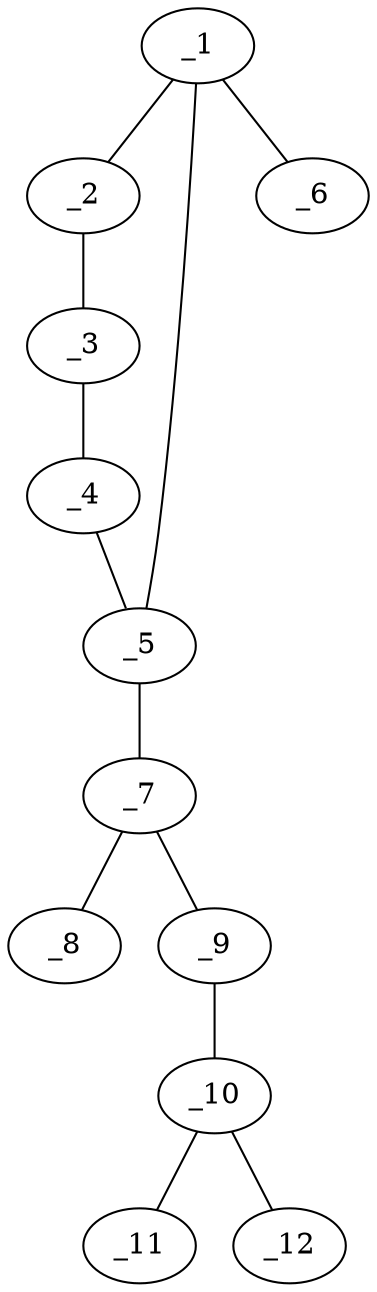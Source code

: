 graph molid662765 {
	_1	 [charge=0,
		chem=1,
		symbol="C  ",
		x="2.9511",
		y="-1.3184"];
	_2	 [charge=0,
		chem=5,
		symbol="S  ",
		x="3.2601",
		y="-2.2694"];
	_1 -- _2	 [valence=1];
	_5	 [charge=0,
		chem=4,
		symbol="N  ",
		x="3.7601",
		y="-0.7306"];
	_1 -- _5	 [valence=1];
	_6	 [charge=0,
		chem=5,
		symbol="S  ",
		x=2,
		y="-1.0093"];
	_1 -- _6	 [valence=2];
	_3	 [charge=0,
		chem=1,
		symbol="C  ",
		x="4.2601",
		y="-2.2694"];
	_2 -- _3	 [valence=1];
	_4	 [charge=0,
		chem=1,
		symbol="C  ",
		x="4.5691",
		y="-1.3184"];
	_3 -- _4	 [valence=1];
	_4 -- _5	 [valence=1];
	_7	 [charge=0,
		chem=1,
		symbol="C  ",
		x="3.7601",
		y="0.2694"];
	_5 -- _7	 [valence=1];
	_8	 [charge=0,
		chem=2,
		symbol="O  ",
		x="2.8941",
		y="0.7694"];
	_7 -- _8	 [valence=2];
	_9	 [charge=0,
		chem=1,
		symbol="C  ",
		x="4.6261",
		y="0.7694"];
	_7 -- _9	 [valence=1];
	_10	 [charge=0,
		chem=1,
		symbol="C  ",
		x="4.6261",
		y="1.7694"];
	_9 -- _10	 [valence=1];
	_11	 [charge=0,
		chem=2,
		symbol="O  ",
		x="5.4921",
		y="2.2694"];
	_10 -- _11	 [valence=2];
	_12	 [charge=0,
		chem=1,
		symbol="C  ",
		x="3.7601",
		y="2.2694"];
	_10 -- _12	 [valence=1];
}
